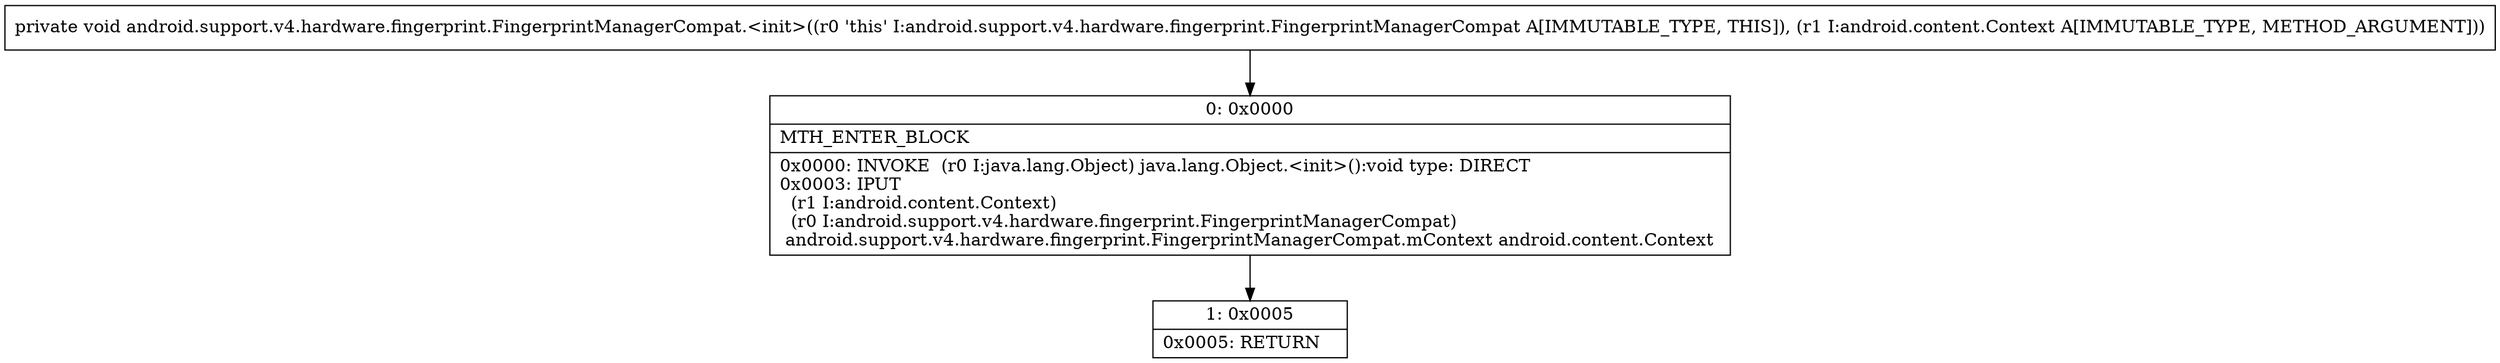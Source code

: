 digraph "CFG forandroid.support.v4.hardware.fingerprint.FingerprintManagerCompat.\<init\>(Landroid\/content\/Context;)V" {
Node_0 [shape=record,label="{0\:\ 0x0000|MTH_ENTER_BLOCK\l|0x0000: INVOKE  (r0 I:java.lang.Object) java.lang.Object.\<init\>():void type: DIRECT \l0x0003: IPUT  \l  (r1 I:android.content.Context)\l  (r0 I:android.support.v4.hardware.fingerprint.FingerprintManagerCompat)\l android.support.v4.hardware.fingerprint.FingerprintManagerCompat.mContext android.content.Context \l}"];
Node_1 [shape=record,label="{1\:\ 0x0005|0x0005: RETURN   \l}"];
MethodNode[shape=record,label="{private void android.support.v4.hardware.fingerprint.FingerprintManagerCompat.\<init\>((r0 'this' I:android.support.v4.hardware.fingerprint.FingerprintManagerCompat A[IMMUTABLE_TYPE, THIS]), (r1 I:android.content.Context A[IMMUTABLE_TYPE, METHOD_ARGUMENT])) }"];
MethodNode -> Node_0;
Node_0 -> Node_1;
}

